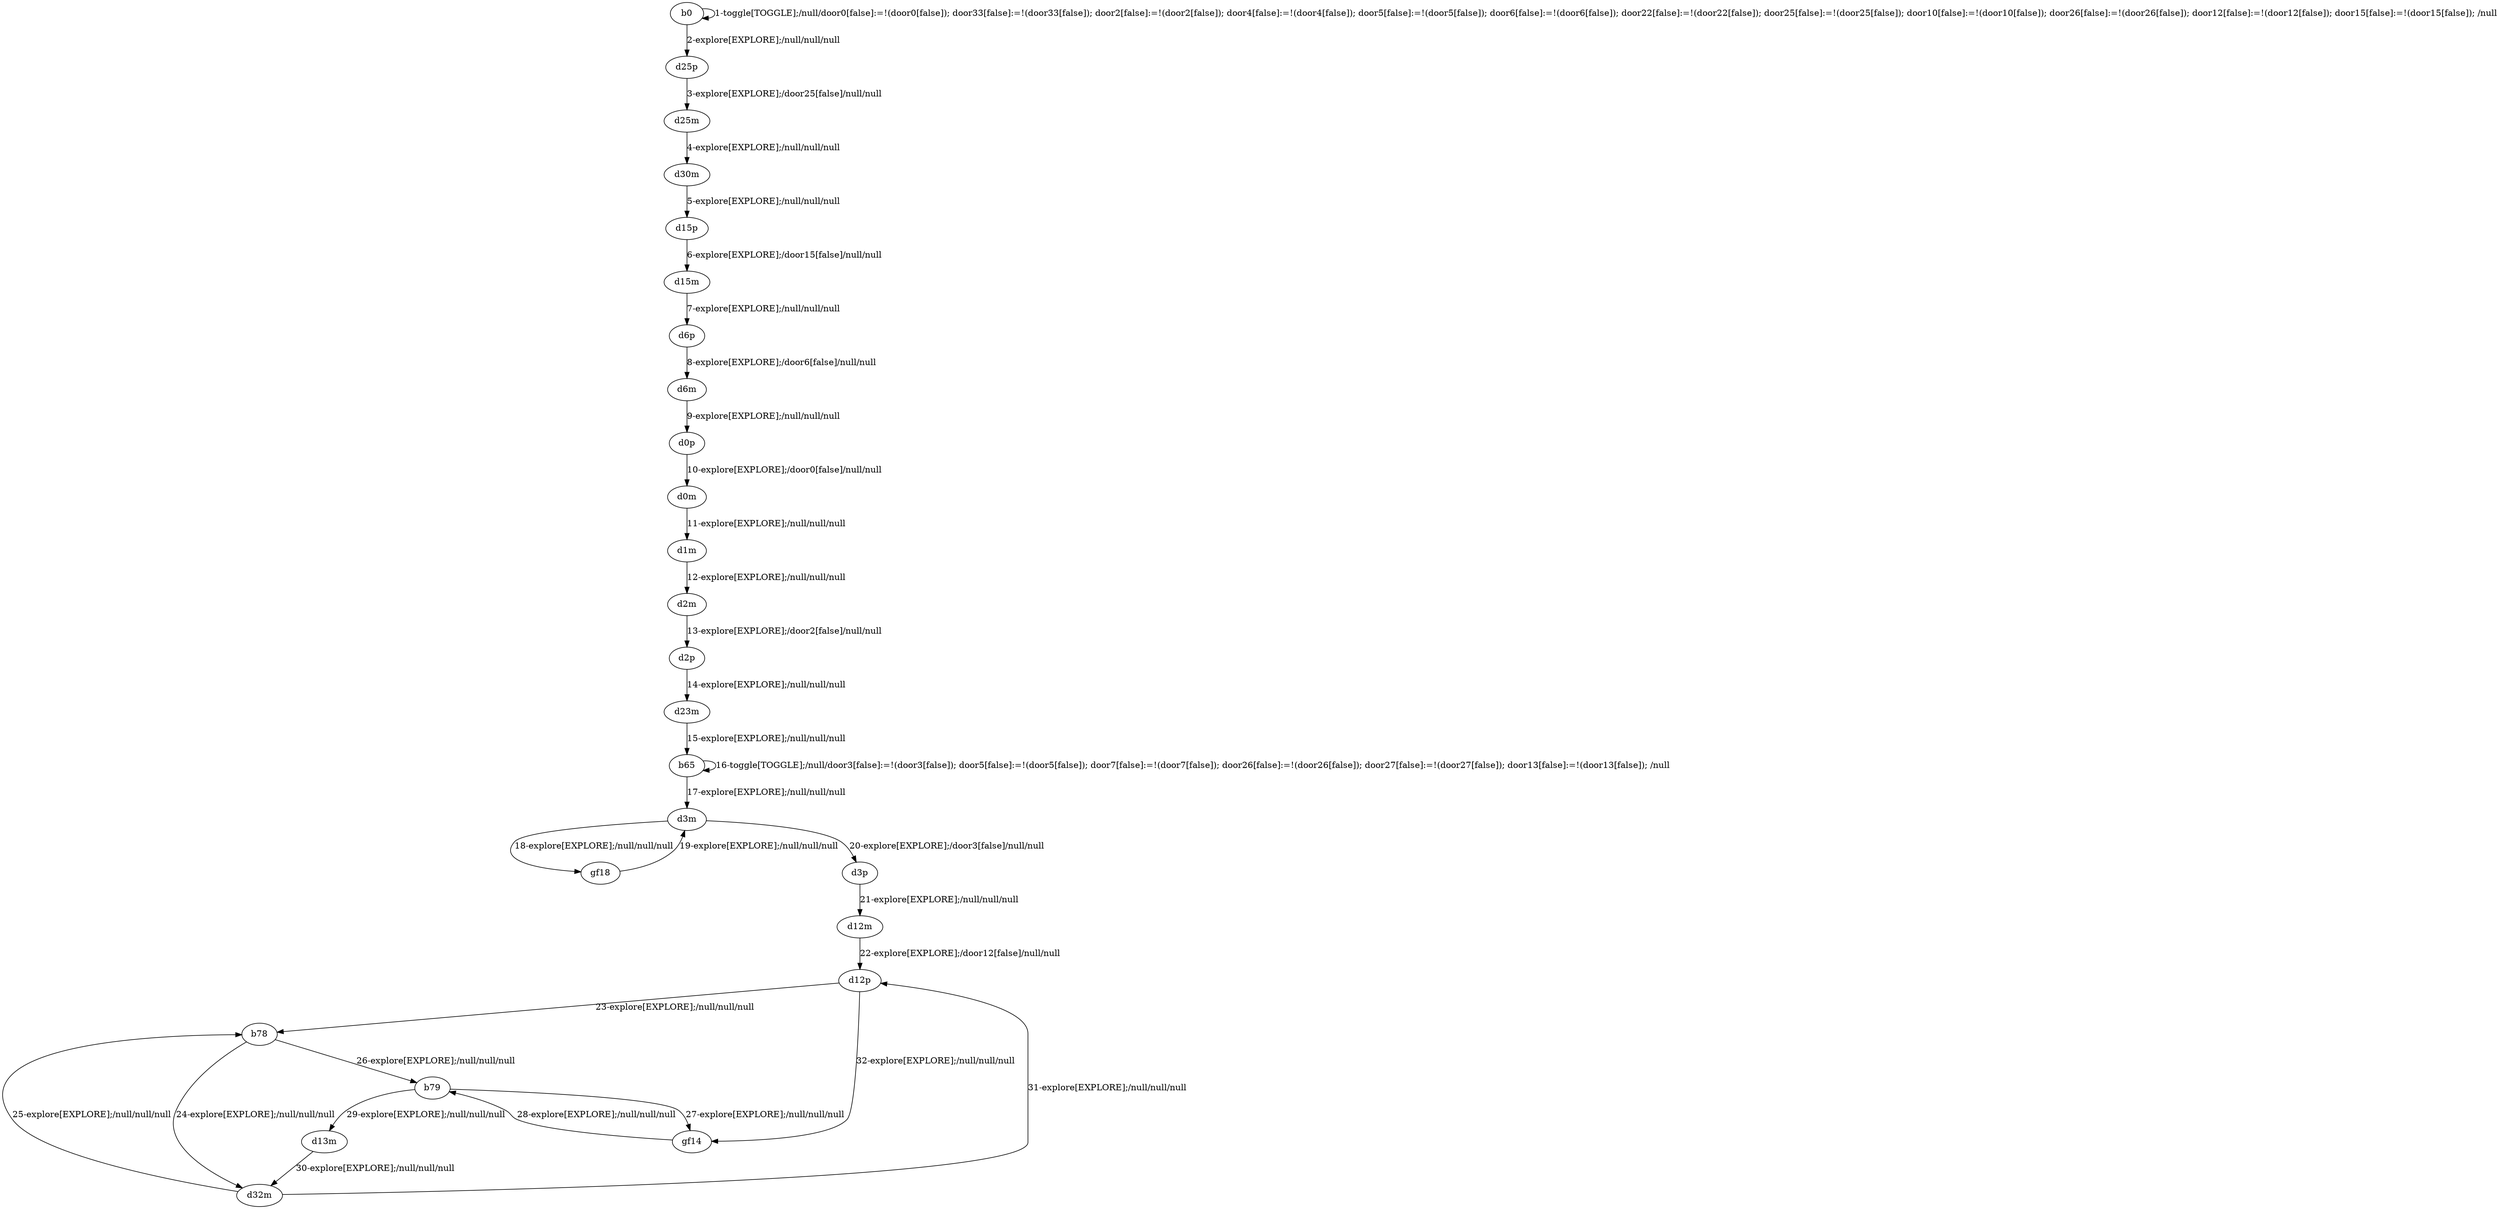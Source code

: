 # Total number of goals covered by this test: 2
# d12p --> gf14
# d32m --> d12p

digraph g {
"b0" -> "b0" [label = "1-toggle[TOGGLE];/null/door0[false]:=!(door0[false]); door33[false]:=!(door33[false]); door2[false]:=!(door2[false]); door4[false]:=!(door4[false]); door5[false]:=!(door5[false]); door6[false]:=!(door6[false]); door22[false]:=!(door22[false]); door25[false]:=!(door25[false]); door10[false]:=!(door10[false]); door26[false]:=!(door26[false]); door12[false]:=!(door12[false]); door15[false]:=!(door15[false]); /null"];
"b0" -> "d25p" [label = "2-explore[EXPLORE];/null/null/null"];
"d25p" -> "d25m" [label = "3-explore[EXPLORE];/door25[false]/null/null"];
"d25m" -> "d30m" [label = "4-explore[EXPLORE];/null/null/null"];
"d30m" -> "d15p" [label = "5-explore[EXPLORE];/null/null/null"];
"d15p" -> "d15m" [label = "6-explore[EXPLORE];/door15[false]/null/null"];
"d15m" -> "d6p" [label = "7-explore[EXPLORE];/null/null/null"];
"d6p" -> "d6m" [label = "8-explore[EXPLORE];/door6[false]/null/null"];
"d6m" -> "d0p" [label = "9-explore[EXPLORE];/null/null/null"];
"d0p" -> "d0m" [label = "10-explore[EXPLORE];/door0[false]/null/null"];
"d0m" -> "d1m" [label = "11-explore[EXPLORE];/null/null/null"];
"d1m" -> "d2m" [label = "12-explore[EXPLORE];/null/null/null"];
"d2m" -> "d2p" [label = "13-explore[EXPLORE];/door2[false]/null/null"];
"d2p" -> "d23m" [label = "14-explore[EXPLORE];/null/null/null"];
"d23m" -> "b65" [label = "15-explore[EXPLORE];/null/null/null"];
"b65" -> "b65" [label = "16-toggle[TOGGLE];/null/door3[false]:=!(door3[false]); door5[false]:=!(door5[false]); door7[false]:=!(door7[false]); door26[false]:=!(door26[false]); door27[false]:=!(door27[false]); door13[false]:=!(door13[false]); /null"];
"b65" -> "d3m" [label = "17-explore[EXPLORE];/null/null/null"];
"d3m" -> "gf18" [label = "18-explore[EXPLORE];/null/null/null"];
"gf18" -> "d3m" [label = "19-explore[EXPLORE];/null/null/null"];
"d3m" -> "d3p" [label = "20-explore[EXPLORE];/door3[false]/null/null"];
"d3p" -> "d12m" [label = "21-explore[EXPLORE];/null/null/null"];
"d12m" -> "d12p" [label = "22-explore[EXPLORE];/door12[false]/null/null"];
"d12p" -> "b78" [label = "23-explore[EXPLORE];/null/null/null"];
"b78" -> "d32m" [label = "24-explore[EXPLORE];/null/null/null"];
"d32m" -> "b78" [label = "25-explore[EXPLORE];/null/null/null"];
"b78" -> "b79" [label = "26-explore[EXPLORE];/null/null/null"];
"b79" -> "gf14" [label = "27-explore[EXPLORE];/null/null/null"];
"gf14" -> "b79" [label = "28-explore[EXPLORE];/null/null/null"];
"b79" -> "d13m" [label = "29-explore[EXPLORE];/null/null/null"];
"d13m" -> "d32m" [label = "30-explore[EXPLORE];/null/null/null"];
"d32m" -> "d12p" [label = "31-explore[EXPLORE];/null/null/null"];
"d12p" -> "gf14" [label = "32-explore[EXPLORE];/null/null/null"];
}